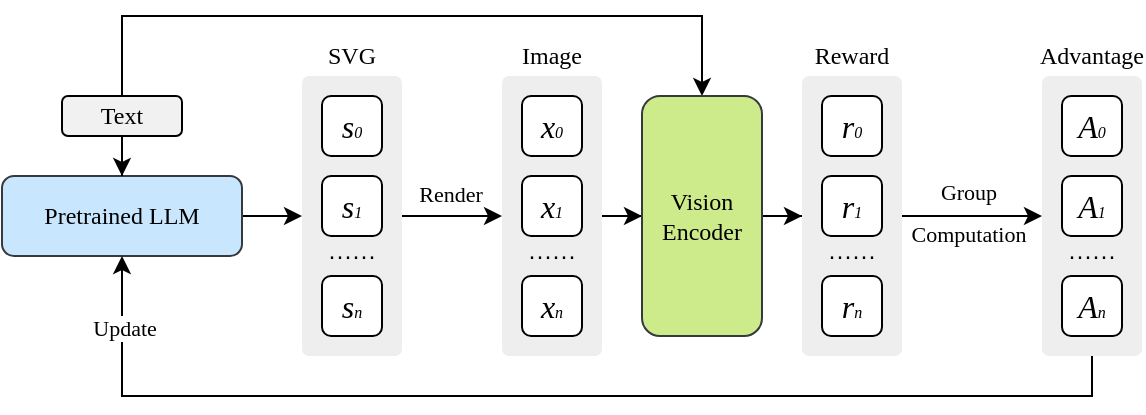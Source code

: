 <mxfile version="28.1.0">
  <diagram name="第 1 页" id="_UZ6Kpyi-zwpgRyevUiV">
    <mxGraphModel dx="702" dy="504" grid="1" gridSize="10" guides="1" tooltips="1" connect="1" arrows="1" fold="1" page="1" pageScale="1" pageWidth="827" pageHeight="1169" math="0" shadow="0">
      <root>
        <mxCell id="0" />
        <mxCell id="1" parent="0" />
        <mxCell id="GbofbC9lV3Nc7nxLjyQ7-65" style="edgeStyle=orthogonalEdgeStyle;rounded=0;orthogonalLoop=1;jettySize=auto;html=1;entryX=0;entryY=0.5;entryDx=0;entryDy=0;" parent="1" source="GbofbC9lV3Nc7nxLjyQ7-64" target="GbofbC9lV3Nc7nxLjyQ7-63" edge="1">
          <mxGeometry relative="1" as="geometry" />
        </mxCell>
        <mxCell id="GbofbC9lV3Nc7nxLjyQ7-69" value="&lt;p class=&quot;p1&quot; style=&quot;margin: 0px; font-stretch: normal; line-height: normal; font-size-adjust: none; font-kerning: auto; font-variant-alternates: normal; font-variant-ligatures: normal; font-variant-numeric: normal; font-variant-east-asian: normal; font-variant-position: normal; font-feature-settings: normal; font-optical-sizing: auto; font-variation-settings: normal; text-align: start; white-space: normal;&quot;&gt;Render&lt;/p&gt;" style="edgeLabel;html=1;align=center;verticalAlign=middle;resizable=0;points=[];fontFamily=Times New Roman;" parent="GbofbC9lV3Nc7nxLjyQ7-65" vertex="1" connectable="0">
          <mxGeometry x="-0.05" relative="1" as="geometry">
            <mxPoint y="-12" as="offset" />
          </mxGeometry>
        </mxCell>
        <mxCell id="GbofbC9lV3Nc7nxLjyQ7-64" value="" style="rounded=1;whiteSpace=wrap;html=1;fillColor=#eeeeee;strokeColor=none;arcSize=7;" parent="1" vertex="1">
          <mxGeometry x="310" y="190" width="50" height="140" as="geometry" />
        </mxCell>
        <mxCell id="GbofbC9lV3Nc7nxLjyQ7-68" style="edgeStyle=orthogonalEdgeStyle;rounded=0;orthogonalLoop=1;jettySize=auto;html=1;entryX=0;entryY=0.5;entryDx=0;entryDy=0;" parent="1" source="GbofbC9lV3Nc7nxLjyQ7-63" target="GbofbC9lV3Nc7nxLjyQ7-17" edge="1">
          <mxGeometry relative="1" as="geometry" />
        </mxCell>
        <mxCell id="GbofbC9lV3Nc7nxLjyQ7-63" value="" style="rounded=1;whiteSpace=wrap;html=1;fillColor=#eeeeee;strokeColor=none;arcSize=7;" parent="1" vertex="1">
          <mxGeometry x="410" y="190" width="50" height="140" as="geometry" />
        </mxCell>
        <mxCell id="GbofbC9lV3Nc7nxLjyQ7-66" style="edgeStyle=orthogonalEdgeStyle;rounded=0;orthogonalLoop=1;jettySize=auto;html=1;entryX=0;entryY=0.5;entryDx=0;entryDy=0;" parent="1" source="GbofbC9lV3Nc7nxLjyQ7-61" target="GbofbC9lV3Nc7nxLjyQ7-51" edge="1">
          <mxGeometry relative="1" as="geometry" />
        </mxCell>
        <mxCell id="GbofbC9lV3Nc7nxLjyQ7-77" value="&lt;div style=&quot;line-height: 190%;&quot;&gt;&lt;span&gt;Group&lt;/span&gt;&lt;div&gt;&lt;span&gt;Computation&lt;/span&gt;&lt;/div&gt;&lt;/div&gt;" style="edgeLabel;html=1;align=center;verticalAlign=middle;resizable=0;points=[];labelBackgroundColor=none;fontFamily=Times New Roman;" parent="GbofbC9lV3Nc7nxLjyQ7-66" vertex="1" connectable="0">
          <mxGeometry x="-0.086" relative="1" as="geometry">
            <mxPoint x="1" y="-2" as="offset" />
          </mxGeometry>
        </mxCell>
        <mxCell id="GbofbC9lV3Nc7nxLjyQ7-61" value="" style="rounded=1;whiteSpace=wrap;html=1;fillColor=#eeeeee;strokeColor=none;arcSize=7;" parent="1" vertex="1">
          <mxGeometry x="560" y="190" width="50" height="140" as="geometry" />
        </mxCell>
        <mxCell id="GbofbC9lV3Nc7nxLjyQ7-51" value="" style="rounded=1;whiteSpace=wrap;html=1;fillColor=#eeeeee;strokeColor=none;arcSize=7;" parent="1" vertex="1">
          <mxGeometry x="680" y="190" width="50" height="140" as="geometry" />
        </mxCell>
        <mxCell id="GbofbC9lV3Nc7nxLjyQ7-70" style="edgeStyle=orthogonalEdgeStyle;rounded=0;orthogonalLoop=1;jettySize=auto;html=1;entryX=0;entryY=0.5;entryDx=0;entryDy=0;" parent="1" source="GbofbC9lV3Nc7nxLjyQ7-1" target="GbofbC9lV3Nc7nxLjyQ7-64" edge="1">
          <mxGeometry relative="1" as="geometry" />
        </mxCell>
        <mxCell id="GbofbC9lV3Nc7nxLjyQ7-1" value="&lt;font&gt;Pretrained LLM&lt;/font&gt;" style="rounded=1;whiteSpace=wrap;html=1;fillColor=#C8E7FF;strokeColor=#36393d;fontFamily=Times New Roman;fontSize=12;" parent="1" vertex="1">
          <mxGeometry x="160" y="240" width="120" height="40" as="geometry" />
        </mxCell>
        <mxCell id="GbofbC9lV3Nc7nxLjyQ7-4" style="edgeStyle=orthogonalEdgeStyle;rounded=0;orthogonalLoop=1;jettySize=auto;html=1;entryX=0.5;entryY=0;entryDx=0;entryDy=0;" parent="1" source="GbofbC9lV3Nc7nxLjyQ7-3" target="GbofbC9lV3Nc7nxLjyQ7-1" edge="1">
          <mxGeometry relative="1" as="geometry" />
        </mxCell>
        <mxCell id="GbofbC9lV3Nc7nxLjyQ7-56" style="edgeStyle=orthogonalEdgeStyle;rounded=0;orthogonalLoop=1;jettySize=auto;html=1;entryX=0.5;entryY=0;entryDx=0;entryDy=0;" parent="1" source="GbofbC9lV3Nc7nxLjyQ7-3" target="GbofbC9lV3Nc7nxLjyQ7-17" edge="1">
          <mxGeometry relative="1" as="geometry">
            <Array as="points">
              <mxPoint x="220" y="160" />
              <mxPoint x="510" y="160" />
            </Array>
          </mxGeometry>
        </mxCell>
        <mxCell id="GbofbC9lV3Nc7nxLjyQ7-3" value="Text" style="rounded=1;whiteSpace=wrap;html=1;fontFamily=Times New Roman;labelBorderColor=none;fillColor=#F1F1F1;" parent="1" vertex="1">
          <mxGeometry x="190" y="200" width="60" height="20" as="geometry" />
        </mxCell>
        <mxCell id="GbofbC9lV3Nc7nxLjyQ7-5" value="&lt;i style=&quot;font-family: Georgia;&quot;&gt;&lt;font size=&quot;3&quot;&gt;s&lt;/font&gt;&lt;font style=&quot;font-size: 8px;&quot;&gt;0&lt;/font&gt;&lt;/i&gt;" style="rounded=1;whiteSpace=wrap;html=1;" parent="1" vertex="1">
          <mxGeometry x="320" y="200" width="30" height="30" as="geometry" />
        </mxCell>
        <mxCell id="GbofbC9lV3Nc7nxLjyQ7-6" value="&lt;i style=&quot;font-family: Georgia;&quot;&gt;&lt;font size=&quot;3&quot;&gt;s&lt;/font&gt;&lt;span style=&quot;font-size: 8px;&quot;&gt;1&lt;/span&gt;&lt;/i&gt;" style="rounded=1;whiteSpace=wrap;html=1;" parent="1" vertex="1">
          <mxGeometry x="320" y="240" width="30" height="30" as="geometry" />
        </mxCell>
        <mxCell id="GbofbC9lV3Nc7nxLjyQ7-7" value="&lt;i style=&quot;font-family: Georgia;&quot;&gt;&lt;font size=&quot;3&quot;&gt;s&lt;/font&gt;&lt;span style=&quot;font-size: 8px;&quot;&gt;n&lt;/span&gt;&lt;/i&gt;" style="rounded=1;whiteSpace=wrap;html=1;" parent="1" vertex="1">
          <mxGeometry x="320" y="290" width="30" height="30" as="geometry" />
        </mxCell>
        <mxCell id="GbofbC9lV3Nc7nxLjyQ7-13" value="&lt;i style=&quot;font-family: Georgia;&quot;&gt;&lt;font size=&quot;3&quot;&gt;x&lt;/font&gt;&lt;font style=&quot;font-size: 8px;&quot;&gt;0&lt;/font&gt;&lt;/i&gt;" style="rounded=1;whiteSpace=wrap;html=1;" parent="1" vertex="1">
          <mxGeometry x="420" y="200" width="30" height="30" as="geometry" />
        </mxCell>
        <mxCell id="GbofbC9lV3Nc7nxLjyQ7-16" value="&lt;font face=&quot;Georgia&quot;&gt;&lt;i style=&quot;font-size: 16px;&quot;&gt;r&lt;/i&gt;&lt;i&gt;&lt;font style=&quot;font-size: 8px;&quot;&gt;0&lt;/font&gt;&lt;/i&gt;&lt;/font&gt;" style="rounded=1;whiteSpace=wrap;html=1;" parent="1" vertex="1">
          <mxGeometry x="570" y="200" width="30" height="30" as="geometry" />
        </mxCell>
        <mxCell id="GbofbC9lV3Nc7nxLjyQ7-62" style="edgeStyle=orthogonalEdgeStyle;rounded=0;orthogonalLoop=1;jettySize=auto;html=1;entryX=0;entryY=0.5;entryDx=0;entryDy=0;" parent="1" source="GbofbC9lV3Nc7nxLjyQ7-17" target="GbofbC9lV3Nc7nxLjyQ7-61" edge="1">
          <mxGeometry relative="1" as="geometry" />
        </mxCell>
        <mxCell id="GbofbC9lV3Nc7nxLjyQ7-17" value="Vision&lt;div&gt;Encoder&lt;/div&gt;" style="rounded=1;whiteSpace=wrap;html=1;fillColor=#cdeb8b;strokeColor=#36393d;fontFamily=Times New Roman;" parent="1" vertex="1">
          <mxGeometry x="480" y="200" width="60" height="120" as="geometry" />
        </mxCell>
        <mxCell id="GbofbC9lV3Nc7nxLjyQ7-24" value="&lt;i style=&quot;font-family: Georgia;&quot;&gt;&lt;font size=&quot;3&quot;&gt;A&lt;/font&gt;&lt;font style=&quot;font-size: 8px;&quot;&gt;0&lt;/font&gt;&lt;/i&gt;" style="rounded=1;whiteSpace=wrap;html=1;" parent="1" vertex="1">
          <mxGeometry x="690" y="200" width="30" height="30" as="geometry" />
        </mxCell>
        <mxCell id="GbofbC9lV3Nc7nxLjyQ7-28" value="&lt;i style=&quot;font-family: Georgia;&quot;&gt;&lt;font size=&quot;3&quot;&gt;x&lt;/font&gt;&lt;span style=&quot;font-size: 8px;&quot;&gt;1&lt;/span&gt;&lt;/i&gt;" style="rounded=1;whiteSpace=wrap;html=1;" parent="1" vertex="1">
          <mxGeometry x="420" y="240" width="30" height="30" as="geometry" />
        </mxCell>
        <mxCell id="GbofbC9lV3Nc7nxLjyQ7-30" value="&lt;i style=&quot;font-family: Georgia; font-size: 16px;&quot;&gt;r&lt;/i&gt;&lt;i style=&quot;font-family: Georgia; font-size: 8px;&quot;&gt;1&lt;/i&gt;" style="rounded=1;whiteSpace=wrap;html=1;" parent="1" vertex="1">
          <mxGeometry x="570" y="240" width="30" height="30" as="geometry" />
        </mxCell>
        <mxCell id="GbofbC9lV3Nc7nxLjyQ7-33" value="&lt;i style=&quot;font-family: Georgia;&quot;&gt;&lt;font size=&quot;3&quot;&gt;A&lt;/font&gt;&lt;span style=&quot;font-size: 8px;&quot;&gt;1&lt;/span&gt;&lt;/i&gt;" style="rounded=1;whiteSpace=wrap;html=1;" parent="1" vertex="1">
          <mxGeometry x="690" y="240" width="30" height="30" as="geometry" />
        </mxCell>
        <mxCell id="GbofbC9lV3Nc7nxLjyQ7-45" value="&lt;i style=&quot;font-family: Georgia;&quot;&gt;&lt;font size=&quot;3&quot;&gt;x&lt;/font&gt;&lt;span style=&quot;font-size: 8px;&quot;&gt;n&lt;/span&gt;&lt;/i&gt;" style="rounded=1;whiteSpace=wrap;html=1;" parent="1" vertex="1">
          <mxGeometry x="420" y="290" width="30" height="30" as="geometry" />
        </mxCell>
        <mxCell id="GbofbC9lV3Nc7nxLjyQ7-47" value="&lt;i style=&quot;font-family: Georgia; font-size: 16px;&quot;&gt;r&lt;/i&gt;&lt;i style=&quot;font-family: Georgia; font-size: 8px;&quot;&gt;n&lt;/i&gt;" style="rounded=1;whiteSpace=wrap;html=1;" parent="1" vertex="1">
          <mxGeometry x="570" y="290" width="30" height="30" as="geometry" />
        </mxCell>
        <mxCell id="GbofbC9lV3Nc7nxLjyQ7-50" value="&lt;i style=&quot;font-family: Georgia;&quot;&gt;&lt;font size=&quot;3&quot;&gt;A&lt;/font&gt;&lt;span style=&quot;font-size: 8px;&quot;&gt;n&lt;/span&gt;&lt;/i&gt;" style="rounded=1;whiteSpace=wrap;html=1;" parent="1" vertex="1">
          <mxGeometry x="690" y="290" width="30" height="30" as="geometry" />
        </mxCell>
        <mxCell id="GbofbC9lV3Nc7nxLjyQ7-52" style="edgeStyle=orthogonalEdgeStyle;rounded=0;orthogonalLoop=1;jettySize=auto;html=1;entryX=0.5;entryY=1;entryDx=0;entryDy=0;exitX=0.5;exitY=1;exitDx=0;exitDy=0;" parent="1" source="GbofbC9lV3Nc7nxLjyQ7-51" target="GbofbC9lV3Nc7nxLjyQ7-1" edge="1">
          <mxGeometry relative="1" as="geometry">
            <Array as="points">
              <mxPoint x="705" y="350" />
              <mxPoint x="220" y="350" />
            </Array>
          </mxGeometry>
        </mxCell>
        <mxCell id="GbofbC9lV3Nc7nxLjyQ7-53" value="Update" style="edgeLabel;html=1;align=center;verticalAlign=middle;resizable=0;points=[];fontFamily=Times New Roman;" parent="GbofbC9lV3Nc7nxLjyQ7-52" vertex="1" connectable="0">
          <mxGeometry x="0.876" y="-1" relative="1" as="geometry">
            <mxPoint as="offset" />
          </mxGeometry>
        </mxCell>
        <mxCell id="GbofbC9lV3Nc7nxLjyQ7-57" value="······" style="rounded=1;whiteSpace=wrap;html=1;strokeColor=none;fillColor=none;" parent="1" vertex="1">
          <mxGeometry x="320" y="275" width="30" height="10" as="geometry" />
        </mxCell>
        <mxCell id="GbofbC9lV3Nc7nxLjyQ7-58" value="······" style="rounded=1;whiteSpace=wrap;html=1;strokeColor=none;fillColor=none;" parent="1" vertex="1">
          <mxGeometry x="420" y="275" width="30" height="10" as="geometry" />
        </mxCell>
        <mxCell id="GbofbC9lV3Nc7nxLjyQ7-59" value="······" style="rounded=1;whiteSpace=wrap;html=1;strokeColor=none;fillColor=none;" parent="1" vertex="1">
          <mxGeometry x="570" y="275" width="30" height="10" as="geometry" />
        </mxCell>
        <mxCell id="GbofbC9lV3Nc7nxLjyQ7-60" value="······" style="rounded=1;whiteSpace=wrap;html=1;strokeColor=none;fillColor=none;" parent="1" vertex="1">
          <mxGeometry x="690" y="275" width="30" height="10" as="geometry" />
        </mxCell>
        <mxCell id="GbofbC9lV3Nc7nxLjyQ7-71" value="SVG" style="text;html=1;align=center;verticalAlign=middle;whiteSpace=wrap;rounded=0;fontFamily=Times New Roman;" parent="1" vertex="1">
          <mxGeometry x="310" y="170" width="50" height="20" as="geometry" />
        </mxCell>
        <mxCell id="GbofbC9lV3Nc7nxLjyQ7-72" value="Image" style="text;html=1;align=center;verticalAlign=middle;whiteSpace=wrap;rounded=0;fontFamily=Times New Roman;" parent="1" vertex="1">
          <mxGeometry x="410" y="170" width="50" height="20" as="geometry" />
        </mxCell>
        <mxCell id="GbofbC9lV3Nc7nxLjyQ7-73" value="Reward" style="text;html=1;align=center;verticalAlign=middle;whiteSpace=wrap;rounded=0;fontFamily=Times New Roman;" parent="1" vertex="1">
          <mxGeometry x="560" y="170" width="50" height="20" as="geometry" />
        </mxCell>
        <mxCell id="GbofbC9lV3Nc7nxLjyQ7-76" value="Advantage" style="text;html=1;align=center;verticalAlign=middle;whiteSpace=wrap;rounded=0;fontFamily=Times New Roman;" parent="1" vertex="1">
          <mxGeometry x="680" y="170" width="50" height="20" as="geometry" />
        </mxCell>
      </root>
    </mxGraphModel>
  </diagram>
</mxfile>
